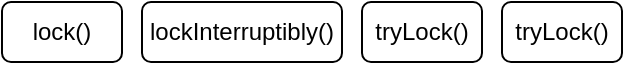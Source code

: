 <mxfile version="24.7.17">
  <diagram name="第 1 页" id="MMxmxStkfbc-HKGitllI">
    <mxGraphModel dx="797" dy="355" grid="1" gridSize="10" guides="1" tooltips="1" connect="1" arrows="1" fold="1" page="1" pageScale="1" pageWidth="827" pageHeight="1169" math="0" shadow="0">
      <root>
        <mxCell id="0" />
        <mxCell id="1" parent="0" />
        <mxCell id="yH5DKiPyY2_BpjZ6cQ-a-1" value="lock()" style="rounded=1;whiteSpace=wrap;html=1;" vertex="1" parent="1">
          <mxGeometry x="60" y="100" width="60" height="30" as="geometry" />
        </mxCell>
        <mxCell id="yH5DKiPyY2_BpjZ6cQ-a-2" value="lockInterruptibly()" style="rounded=1;whiteSpace=wrap;html=1;" vertex="1" parent="1">
          <mxGeometry x="130" y="100" width="100" height="30" as="geometry" />
        </mxCell>
        <mxCell id="yH5DKiPyY2_BpjZ6cQ-a-3" value="tryLock()" style="rounded=1;whiteSpace=wrap;html=1;" vertex="1" parent="1">
          <mxGeometry x="240" y="100" width="60" height="30" as="geometry" />
        </mxCell>
        <mxCell id="yH5DKiPyY2_BpjZ6cQ-a-4" value="tryLock()" style="rounded=1;whiteSpace=wrap;html=1;" vertex="1" parent="1">
          <mxGeometry x="310" y="100" width="60" height="30" as="geometry" />
        </mxCell>
      </root>
    </mxGraphModel>
  </diagram>
</mxfile>

